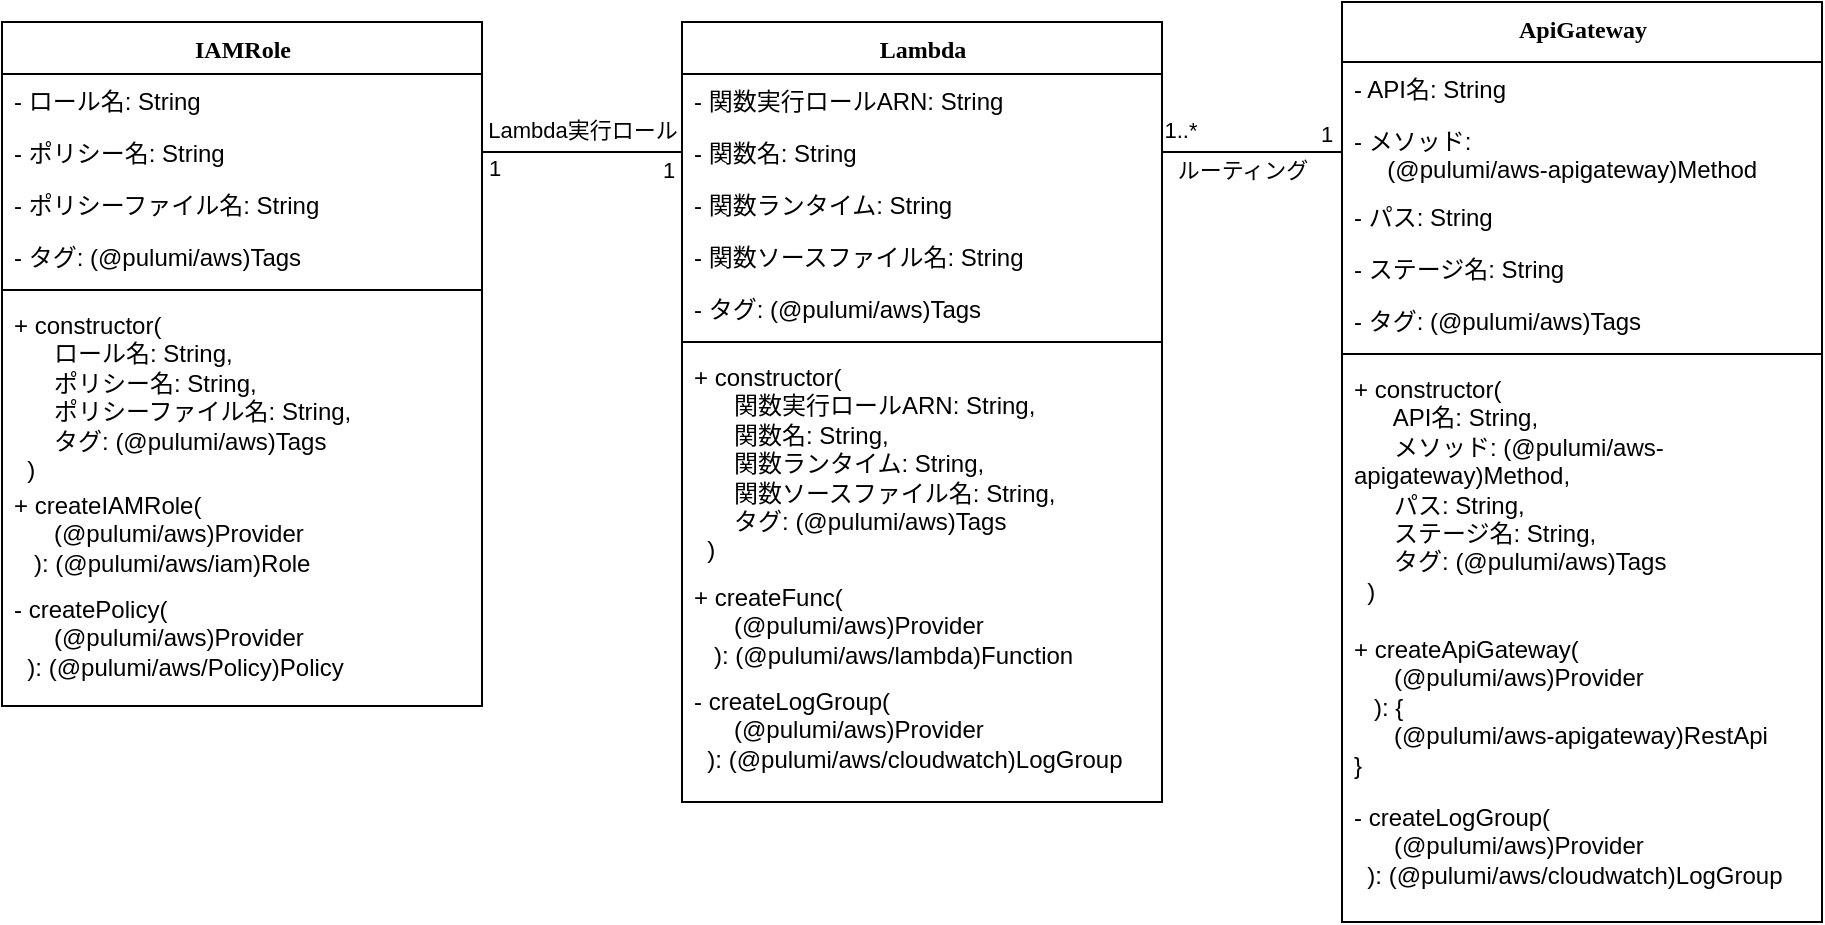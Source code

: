 <mxfile version="24.6.5" type="device">
  <diagram name="Page-1" id="9f46799a-70d6-7492-0946-bef42562c5a5">
    <mxGraphModel dx="1674" dy="841" grid="1" gridSize="10" guides="1" tooltips="1" connect="1" arrows="1" fold="1" page="1" pageScale="1" pageWidth="1100" pageHeight="850" background="none" math="0" shadow="0">
      <root>
        <mxCell id="0" />
        <mxCell id="1" parent="0" />
        <mxCell id="78961159f06e98e8-30" value="Lambda" style="swimlane;html=1;fontStyle=1;align=center;verticalAlign=top;childLayout=stackLayout;horizontal=1;startSize=26;horizontalStack=0;resizeParent=1;resizeLast=0;collapsible=1;marginBottom=0;swimlaneFillColor=#ffffff;rounded=0;shadow=0;comic=0;labelBackgroundColor=none;strokeWidth=1;fillColor=none;fontFamily=Verdana;fontSize=12" parent="1" vertex="1">
          <mxGeometry x="450" y="30" width="240" height="390" as="geometry" />
        </mxCell>
        <mxCell id="78961159f06e98e8-31" value="- 関数実行ロールARN: String" style="text;html=1;strokeColor=none;fillColor=none;align=left;verticalAlign=top;spacingLeft=4;spacingRight=4;whiteSpace=wrap;overflow=hidden;rotatable=0;points=[[0,0.5],[1,0.5]];portConstraint=eastwest;" parent="78961159f06e98e8-30" vertex="1">
          <mxGeometry y="26" width="240" height="26" as="geometry" />
        </mxCell>
        <mxCell id="78961159f06e98e8-32" value="- 関数名: String" style="text;html=1;strokeColor=none;fillColor=none;align=left;verticalAlign=top;spacingLeft=4;spacingRight=4;whiteSpace=wrap;overflow=hidden;rotatable=0;points=[[0,0.5],[1,0.5]];portConstraint=eastwest;" parent="78961159f06e98e8-30" vertex="1">
          <mxGeometry y="52" width="240" height="26" as="geometry" />
        </mxCell>
        <mxCell id="78961159f06e98e8-34" value="- 関数ランタイム: String" style="text;html=1;strokeColor=none;fillColor=none;align=left;verticalAlign=top;spacingLeft=4;spacingRight=4;whiteSpace=wrap;overflow=hidden;rotatable=0;points=[[0,0.5],[1,0.5]];portConstraint=eastwest;" parent="78961159f06e98e8-30" vertex="1">
          <mxGeometry y="78" width="240" height="26" as="geometry" />
        </mxCell>
        <mxCell id="AzaUwLEaXmX3aponU0eL-1" value="- 関数ソースファイル名: String" style="text;html=1;strokeColor=none;fillColor=none;align=left;verticalAlign=top;spacingLeft=4;spacingRight=4;whiteSpace=wrap;overflow=hidden;rotatable=0;points=[[0,0.5],[1,0.5]];portConstraint=eastwest;" parent="78961159f06e98e8-30" vertex="1">
          <mxGeometry y="104" width="240" height="26" as="geometry" />
        </mxCell>
        <mxCell id="xMMDIXil7vFxodbTR-LS-43" value="- タグ: (@pulumi/aws)Tags" style="text;html=1;strokeColor=none;fillColor=none;align=left;verticalAlign=top;spacingLeft=4;spacingRight=4;whiteSpace=wrap;overflow=hidden;rotatable=0;points=[[0,0.5],[1,0.5]];portConstraint=eastwest;" parent="78961159f06e98e8-30" vertex="1">
          <mxGeometry y="130" width="240" height="26" as="geometry" />
        </mxCell>
        <mxCell id="78961159f06e98e8-38" value="" style="line;html=1;strokeWidth=1;fillColor=none;align=left;verticalAlign=middle;spacingTop=-1;spacingLeft=3;spacingRight=3;rotatable=0;labelPosition=right;points=[];portConstraint=eastwest;" parent="78961159f06e98e8-30" vertex="1">
          <mxGeometry y="156" width="240" height="8" as="geometry" />
        </mxCell>
        <mxCell id="DzEdQuTOkfnMJAc7aqNY-2" value="+ constructor(&lt;div&gt;&amp;nbsp; &amp;nbsp; &amp;nbsp; 関数実行ロールARN: String,&lt;/div&gt;&lt;div&gt;&amp;nbsp; &amp;nbsp; &amp;nbsp; 関数名: String,&lt;/div&gt;&lt;div&gt;&amp;nbsp; &amp;nbsp; &amp;nbsp; 関数ランタイム: String,&lt;/div&gt;&lt;div&gt;&amp;nbsp; &amp;nbsp; &amp;nbsp; 関数ソースファイル名: String,&lt;br&gt;&lt;/div&gt;&lt;div&gt;&amp;nbsp; &amp;nbsp; &amp;nbsp; タグ:&amp;nbsp;&lt;span style=&quot;background-color: initial;&quot;&gt;(@pulumi/aws)Tags&lt;/span&gt;&lt;/div&gt;&lt;div&gt;&amp;nbsp; )&lt;/div&gt;" style="text;html=1;strokeColor=none;fillColor=none;align=left;verticalAlign=top;spacingLeft=4;spacingRight=4;whiteSpace=wrap;overflow=hidden;rotatable=0;points=[[0,0.5],[1,0.5]];portConstraint=eastwest;" vertex="1" parent="78961159f06e98e8-30">
          <mxGeometry y="164" width="240" height="110" as="geometry" />
        </mxCell>
        <mxCell id="78961159f06e98e8-39" value="+ createFunc(&lt;div&gt;&amp;nbsp; &amp;nbsp; &amp;nbsp; (@pulumi/aws)Provider&lt;/div&gt;&lt;div&gt;&amp;nbsp; &amp;nbsp;): (@pulumi/aws/lambda)Function&lt;/div&gt;" style="text;html=1;strokeColor=none;fillColor=none;align=left;verticalAlign=top;spacingLeft=4;spacingRight=4;whiteSpace=wrap;overflow=hidden;rotatable=0;points=[[0,0.5],[1,0.5]];portConstraint=eastwest;" parent="78961159f06e98e8-30" vertex="1">
          <mxGeometry y="274" width="240" height="52" as="geometry" />
        </mxCell>
        <mxCell id="78961159f06e98e8-40" value="- createLogGroup(&lt;div&gt;&amp;nbsp; &amp;nbsp; &amp;nbsp; (@pulumi/aws)Provider&lt;/div&gt;&lt;div&gt;&amp;nbsp; ):&amp;nbsp;&lt;span style=&quot;background-color: initial;&quot;&gt;(@pulumi/aws/cloudwatch)LogGroup&lt;/span&gt;&lt;/div&gt;" style="text;html=1;strokeColor=none;fillColor=none;align=left;verticalAlign=top;spacingLeft=4;spacingRight=4;whiteSpace=wrap;overflow=hidden;rotatable=0;points=[[0,0.5],[1,0.5]];portConstraint=eastwest;" parent="78961159f06e98e8-30" vertex="1">
          <mxGeometry y="326" width="240" height="50" as="geometry" />
        </mxCell>
        <mxCell id="78961159f06e98e8-129" style="edgeStyle=elbowEdgeStyle;html=1;labelBackgroundColor=none;startFill=0;startSize=8;endArrow=open;endFill=0;endSize=16;fontFamily=Verdana;fontSize=12;elbow=vertical;dashed=1;" parent="1" edge="1">
          <mxGeometry relative="1" as="geometry">
            <mxPoint x="250" y="632" as="targetPoint" />
          </mxGeometry>
        </mxCell>
        <mxCell id="78961159f06e98e8-130" style="edgeStyle=elbowEdgeStyle;html=1;labelBackgroundColor=none;startFill=0;startSize=8;endArrow=diamondThin;endFill=0;endSize=16;fontFamily=Verdana;fontSize=12;elbow=vertical;" parent="1" edge="1">
          <mxGeometry relative="1" as="geometry">
            <mxPoint x="520" y="617" as="targetPoint" />
          </mxGeometry>
        </mxCell>
        <mxCell id="xMMDIXil7vFxodbTR-LS-16" value="&lt;div&gt;ApiGateway&lt;/div&gt;" style="swimlane;html=1;fontStyle=1;align=center;verticalAlign=top;childLayout=stackLayout;horizontal=1;startSize=30;horizontalStack=0;resizeParent=1;resizeLast=0;collapsible=1;marginBottom=0;swimlaneFillColor=#ffffff;rounded=0;shadow=0;comic=0;labelBackgroundColor=none;strokeWidth=1;fillColor=none;fontFamily=Verdana;fontSize=12" parent="1" vertex="1">
          <mxGeometry x="780" y="20" width="240" height="460" as="geometry">
            <mxRectangle x="450" y="470" width="110" height="40" as="alternateBounds" />
          </mxGeometry>
        </mxCell>
        <mxCell id="xMMDIXil7vFxodbTR-LS-17" value="- API名: String" style="text;html=1;strokeColor=none;fillColor=none;align=left;verticalAlign=top;spacingLeft=4;spacingRight=4;whiteSpace=wrap;overflow=hidden;rotatable=0;points=[[0,0.5],[1,0.5]];portConstraint=eastwest;" parent="xMMDIXil7vFxodbTR-LS-16" vertex="1">
          <mxGeometry y="30" width="240" height="26" as="geometry" />
        </mxCell>
        <mxCell id="xMMDIXil7vFxodbTR-LS-19" value="- メソッド:&lt;div&gt;&amp;nbsp; &amp;nbsp; &amp;nbsp;(@pulumi/aws-apigateway)Method&lt;/div&gt;" style="text;html=1;strokeColor=none;fillColor=none;align=left;verticalAlign=top;spacingLeft=4;spacingRight=4;whiteSpace=wrap;overflow=hidden;rotatable=0;points=[[0,0.5],[1,0.5]];portConstraint=eastwest;" parent="xMMDIXil7vFxodbTR-LS-16" vertex="1">
          <mxGeometry y="56" width="240" height="38" as="geometry" />
        </mxCell>
        <mxCell id="xMMDIXil7vFxodbTR-LS-20" value="- パス: String" style="text;html=1;strokeColor=none;fillColor=none;align=left;verticalAlign=top;spacingLeft=4;spacingRight=4;whiteSpace=wrap;overflow=hidden;rotatable=0;points=[[0,0.5],[1,0.5]];portConstraint=eastwest;" parent="xMMDIXil7vFxodbTR-LS-16" vertex="1">
          <mxGeometry y="94" width="240" height="26" as="geometry" />
        </mxCell>
        <mxCell id="xMMDIXil7vFxodbTR-LS-21" value="- ステージ名: String" style="text;html=1;strokeColor=none;fillColor=none;align=left;verticalAlign=top;spacingLeft=4;spacingRight=4;whiteSpace=wrap;overflow=hidden;rotatable=0;points=[[0,0.5],[1,0.5]];portConstraint=eastwest;" parent="xMMDIXil7vFxodbTR-LS-16" vertex="1">
          <mxGeometry y="120" width="240" height="26" as="geometry" />
        </mxCell>
        <mxCell id="xMMDIXil7vFxodbTR-LS-22" value="- タグ: (@pulumi/aws)Tags" style="text;html=1;strokeColor=none;fillColor=none;align=left;verticalAlign=top;spacingLeft=4;spacingRight=4;whiteSpace=wrap;overflow=hidden;rotatable=0;points=[[0,0.5],[1,0.5]];portConstraint=eastwest;" parent="xMMDIXil7vFxodbTR-LS-16" vertex="1">
          <mxGeometry y="146" width="240" height="26" as="geometry" />
        </mxCell>
        <mxCell id="xMMDIXil7vFxodbTR-LS-23" value="" style="line;html=1;strokeWidth=1;fillColor=none;align=left;verticalAlign=middle;spacingTop=-1;spacingLeft=3;spacingRight=3;rotatable=0;labelPosition=right;points=[];portConstraint=eastwest;" parent="xMMDIXil7vFxodbTR-LS-16" vertex="1">
          <mxGeometry y="172" width="240" height="8" as="geometry" />
        </mxCell>
        <mxCell id="DzEdQuTOkfnMJAc7aqNY-3" value="+ constructor(&lt;div&gt;&amp;nbsp; &amp;nbsp; &amp;nbsp; API名: String,&lt;/div&gt;&lt;div&gt;&amp;nbsp; &amp;nbsp; &amp;nbsp; メソッド: (@pulumi/aws-apigateway)Method,&lt;/div&gt;&lt;div&gt;&amp;nbsp; &amp;nbsp; &amp;nbsp; パス: String,&lt;/div&gt;&lt;div&gt;&amp;nbsp; &amp;nbsp; &amp;nbsp; ステージ名: String,&lt;br&gt;&lt;/div&gt;&lt;div&gt;&amp;nbsp; &amp;nbsp; &amp;nbsp; タグ:&amp;nbsp;&lt;span style=&quot;background-color: initial;&quot;&gt;(@pulumi/aws)Tags&lt;/span&gt;&lt;/div&gt;&lt;div&gt;&amp;nbsp; )&lt;/div&gt;" style="text;html=1;strokeColor=none;fillColor=none;align=left;verticalAlign=top;spacingLeft=4;spacingRight=4;whiteSpace=wrap;overflow=hidden;rotatable=0;points=[[0,0.5],[1,0.5]];portConstraint=eastwest;" vertex="1" parent="xMMDIXil7vFxodbTR-LS-16">
          <mxGeometry y="180" width="240" height="130" as="geometry" />
        </mxCell>
        <mxCell id="xMMDIXil7vFxodbTR-LS-24" value="+ createApiGateway(&lt;div&gt;&amp;nbsp; &amp;nbsp; &amp;nbsp; (@pulumi/aws)Provider&lt;/div&gt;&lt;div&gt;&amp;nbsp; &amp;nbsp;): {&lt;/div&gt;&lt;div&gt;&amp;nbsp; &amp;nbsp; &amp;nbsp; (@pulumi/aws-apigateway)RestApi&lt;/div&gt;&lt;div&gt;&lt;span style=&quot;background-color: initial;&quot;&gt;}&lt;/span&gt;&lt;/div&gt;" style="text;html=1;strokeColor=none;fillColor=none;align=left;verticalAlign=top;spacingLeft=4;spacingRight=4;whiteSpace=wrap;overflow=hidden;rotatable=0;points=[[0,0.5],[1,0.5]];portConstraint=eastwest;" parent="xMMDIXil7vFxodbTR-LS-16" vertex="1">
          <mxGeometry y="310" width="240" height="84" as="geometry" />
        </mxCell>
        <mxCell id="xMMDIXil7vFxodbTR-LS-29" value="- createLogGroup(&lt;div&gt;&amp;nbsp; &amp;nbsp; &amp;nbsp; (@pulumi/aws)Provider&lt;/div&gt;&lt;div&gt;&amp;nbsp; ):&amp;nbsp;&lt;span style=&quot;background-color: initial;&quot;&gt;(@pulumi/aws/cloudwatch)LogGroup&lt;/span&gt;&lt;/div&gt;" style="text;html=1;strokeColor=none;fillColor=none;align=left;verticalAlign=top;spacingLeft=4;spacingRight=4;whiteSpace=wrap;overflow=hidden;rotatable=0;points=[[0,0.5],[1,0.5]];portConstraint=eastwest;" parent="xMMDIXil7vFxodbTR-LS-16" vertex="1">
          <mxGeometry y="394" width="240" height="50" as="geometry" />
        </mxCell>
        <mxCell id="xMMDIXil7vFxodbTR-LS-30" value="" style="endArrow=none;html=1;rounded=0;entryX=0;entryY=0.5;entryDx=0;entryDy=0;exitX=1;exitY=0.5;exitDx=0;exitDy=0;" parent="1" source="78961159f06e98e8-32" target="xMMDIXil7vFxodbTR-LS-19" edge="1">
          <mxGeometry relative="1" as="geometry">
            <mxPoint x="730" y="220" as="sourcePoint" />
            <mxPoint x="490" y="340" as="targetPoint" />
          </mxGeometry>
        </mxCell>
        <mxCell id="xMMDIXil7vFxodbTR-LS-34" value="&lt;div&gt;ルーティング&lt;/div&gt;" style="edgeLabel;html=1;align=center;verticalAlign=middle;resizable=0;points=[];" parent="xMMDIXil7vFxodbTR-LS-30" vertex="1" connectable="0">
          <mxGeometry x="-0.22" y="1" relative="1" as="geometry">
            <mxPoint x="5" y="10" as="offset" />
          </mxGeometry>
        </mxCell>
        <mxCell id="xMMDIXil7vFxodbTR-LS-50" value="1" style="edgeLabel;html=1;align=center;verticalAlign=middle;resizable=0;points=[];" parent="xMMDIXil7vFxodbTR-LS-30" vertex="1" connectable="0">
          <mxGeometry x="-0.28" y="-2" relative="1" as="geometry">
            <mxPoint x="49" y="-11" as="offset" />
          </mxGeometry>
        </mxCell>
        <mxCell id="xMMDIXil7vFxodbTR-LS-51" value="1..*" style="edgeLabel;html=1;align=center;verticalAlign=middle;resizable=0;points=[];" parent="xMMDIXil7vFxodbTR-LS-30" vertex="1" connectable="0">
          <mxGeometry x="-0.58" y="-1" relative="1" as="geometry">
            <mxPoint x="-10" y="-12" as="offset" />
          </mxGeometry>
        </mxCell>
        <mxCell id="xMMDIXil7vFxodbTR-LS-35" value="IAMRole" style="swimlane;html=1;fontStyle=1;align=center;verticalAlign=top;childLayout=stackLayout;horizontal=1;startSize=26;horizontalStack=0;resizeParent=1;resizeLast=0;collapsible=1;marginBottom=0;swimlaneFillColor=#ffffff;rounded=0;shadow=0;comic=0;labelBackgroundColor=none;strokeWidth=1;fillColor=none;fontFamily=Verdana;fontSize=12" parent="1" vertex="1">
          <mxGeometry x="110" y="30" width="240" height="342" as="geometry" />
        </mxCell>
        <mxCell id="xMMDIXil7vFxodbTR-LS-36" value="- ロール名: String" style="text;html=1;strokeColor=none;fillColor=none;align=left;verticalAlign=top;spacingLeft=4;spacingRight=4;whiteSpace=wrap;overflow=hidden;rotatable=0;points=[[0,0.5],[1,0.5]];portConstraint=eastwest;" parent="xMMDIXil7vFxodbTR-LS-35" vertex="1">
          <mxGeometry y="26" width="240" height="26" as="geometry" />
        </mxCell>
        <mxCell id="xMMDIXil7vFxodbTR-LS-37" value="- ポリシー名: String" style="text;html=1;strokeColor=none;fillColor=none;align=left;verticalAlign=top;spacingLeft=4;spacingRight=4;whiteSpace=wrap;overflow=hidden;rotatable=0;points=[[0,0.5],[1,0.5]];portConstraint=eastwest;" parent="xMMDIXil7vFxodbTR-LS-35" vertex="1">
          <mxGeometry y="52" width="240" height="26" as="geometry" />
        </mxCell>
        <mxCell id="xMMDIXil7vFxodbTR-LS-38" value="- ポリシーファイル名:&amp;nbsp;&lt;span style=&quot;background-color: initial;&quot;&gt;String&lt;/span&gt;" style="text;html=1;strokeColor=none;fillColor=none;align=left;verticalAlign=top;spacingLeft=4;spacingRight=4;whiteSpace=wrap;overflow=hidden;rotatable=0;points=[[0,0.5],[1,0.5]];portConstraint=eastwest;" parent="xMMDIXil7vFxodbTR-LS-35" vertex="1">
          <mxGeometry y="78" width="240" height="26" as="geometry" />
        </mxCell>
        <mxCell id="xMMDIXil7vFxodbTR-LS-39" value="- タグ: (@pulumi/aws)Tags" style="text;html=1;strokeColor=none;fillColor=none;align=left;verticalAlign=top;spacingLeft=4;spacingRight=4;whiteSpace=wrap;overflow=hidden;rotatable=0;points=[[0,0.5],[1,0.5]];portConstraint=eastwest;" parent="xMMDIXil7vFxodbTR-LS-35" vertex="1">
          <mxGeometry y="104" width="240" height="26" as="geometry" />
        </mxCell>
        <mxCell id="xMMDIXil7vFxodbTR-LS-40" value="" style="line;html=1;strokeWidth=1;fillColor=none;align=left;verticalAlign=middle;spacingTop=-1;spacingLeft=3;spacingRight=3;rotatable=0;labelPosition=right;points=[];portConstraint=eastwest;" parent="xMMDIXil7vFxodbTR-LS-35" vertex="1">
          <mxGeometry y="130" width="240" height="8" as="geometry" />
        </mxCell>
        <mxCell id="DzEdQuTOkfnMJAc7aqNY-1" value="+ constructor(&lt;div&gt;&amp;nbsp; &amp;nbsp; &amp;nbsp; ロール名: String,&lt;/div&gt;&lt;div&gt;&amp;nbsp; &amp;nbsp; &amp;nbsp; ポリシー名: String,&lt;/div&gt;&lt;div&gt;&amp;nbsp; &amp;nbsp; &amp;nbsp; ポリシーファイル名: String,&lt;/div&gt;&lt;div&gt;&amp;nbsp; &amp;nbsp; &amp;nbsp; タグ:&amp;nbsp;&lt;span style=&quot;background-color: initial;&quot;&gt;(@pulumi/aws)Tags&lt;/span&gt;&lt;/div&gt;&lt;div&gt;&amp;nbsp; )&lt;/div&gt;" style="text;html=1;strokeColor=none;fillColor=none;align=left;verticalAlign=top;spacingLeft=4;spacingRight=4;whiteSpace=wrap;overflow=hidden;rotatable=0;points=[[0,0.5],[1,0.5]];portConstraint=eastwest;" vertex="1" parent="xMMDIXil7vFxodbTR-LS-35">
          <mxGeometry y="138" width="240" height="90" as="geometry" />
        </mxCell>
        <mxCell id="xMMDIXil7vFxodbTR-LS-41" value="+ createIAMRole(&lt;div&gt;&amp;nbsp; &amp;nbsp; &amp;nbsp; (@pulumi/aws)Provider&lt;/div&gt;&lt;div&gt;&amp;nbsp; &amp;nbsp;): (@pulumi/aws/iam)Role&lt;/div&gt;" style="text;html=1;strokeColor=none;fillColor=none;align=left;verticalAlign=top;spacingLeft=4;spacingRight=4;whiteSpace=wrap;overflow=hidden;rotatable=0;points=[[0,0.5],[1,0.5]];portConstraint=eastwest;" parent="xMMDIXil7vFxodbTR-LS-35" vertex="1">
          <mxGeometry y="228" width="240" height="52" as="geometry" />
        </mxCell>
        <mxCell id="xMMDIXil7vFxodbTR-LS-52" value="- createPolicy(&lt;div&gt;&amp;nbsp; &amp;nbsp; &amp;nbsp; (@pulumi/aws)Provider&lt;/div&gt;&lt;div&gt;&amp;nbsp; ):&amp;nbsp;&lt;span style=&quot;background-color: initial;&quot;&gt;(@pulumi/aws/Policy)Policy&lt;/span&gt;&lt;/div&gt;" style="text;html=1;strokeColor=none;fillColor=none;align=left;verticalAlign=top;spacingLeft=4;spacingRight=4;whiteSpace=wrap;overflow=hidden;rotatable=0;points=[[0,0.5],[1,0.5]];portConstraint=eastwest;" parent="xMMDIXil7vFxodbTR-LS-35" vertex="1">
          <mxGeometry y="280" width="240" height="50" as="geometry" />
        </mxCell>
        <mxCell id="xMMDIXil7vFxodbTR-LS-44" value="" style="endArrow=none;html=1;rounded=0;exitX=1;exitY=0.5;exitDx=0;exitDy=0;entryX=0;entryY=0.5;entryDx=0;entryDy=0;" parent="1" source="xMMDIXil7vFxodbTR-LS-37" edge="1" target="78961159f06e98e8-32">
          <mxGeometry relative="1" as="geometry">
            <mxPoint x="350.96" y="217" as="sourcePoint" />
            <mxPoint x="450" y="217" as="targetPoint" />
          </mxGeometry>
        </mxCell>
        <mxCell id="xMMDIXil7vFxodbTR-LS-48" value="1" style="edgeLabel;html=1;align=center;verticalAlign=middle;resizable=0;points=[];" parent="xMMDIXil7vFxodbTR-LS-44" vertex="1" connectable="0">
          <mxGeometry x="-0.227" y="-2" relative="1" as="geometry">
            <mxPoint x="-33" y="6" as="offset" />
          </mxGeometry>
        </mxCell>
        <mxCell id="xMMDIXil7vFxodbTR-LS-49" value="1" style="edgeLabel;html=1;align=center;verticalAlign=middle;resizable=0;points=[];" parent="xMMDIXil7vFxodbTR-LS-44" vertex="1" connectable="0">
          <mxGeometry x="-0.089" y="1" relative="1" as="geometry">
            <mxPoint x="47" y="10" as="offset" />
          </mxGeometry>
        </mxCell>
        <mxCell id="DzEdQuTOkfnMJAc7aqNY-5" value="Lambda実行ロール" style="edgeLabel;html=1;align=center;verticalAlign=middle;resizable=0;points=[];" vertex="1" connectable="0" parent="xMMDIXil7vFxodbTR-LS-44">
          <mxGeometry x="-0.08" y="-1" relative="1" as="geometry">
            <mxPoint x="4" y="-12" as="offset" />
          </mxGeometry>
        </mxCell>
      </root>
    </mxGraphModel>
  </diagram>
</mxfile>
